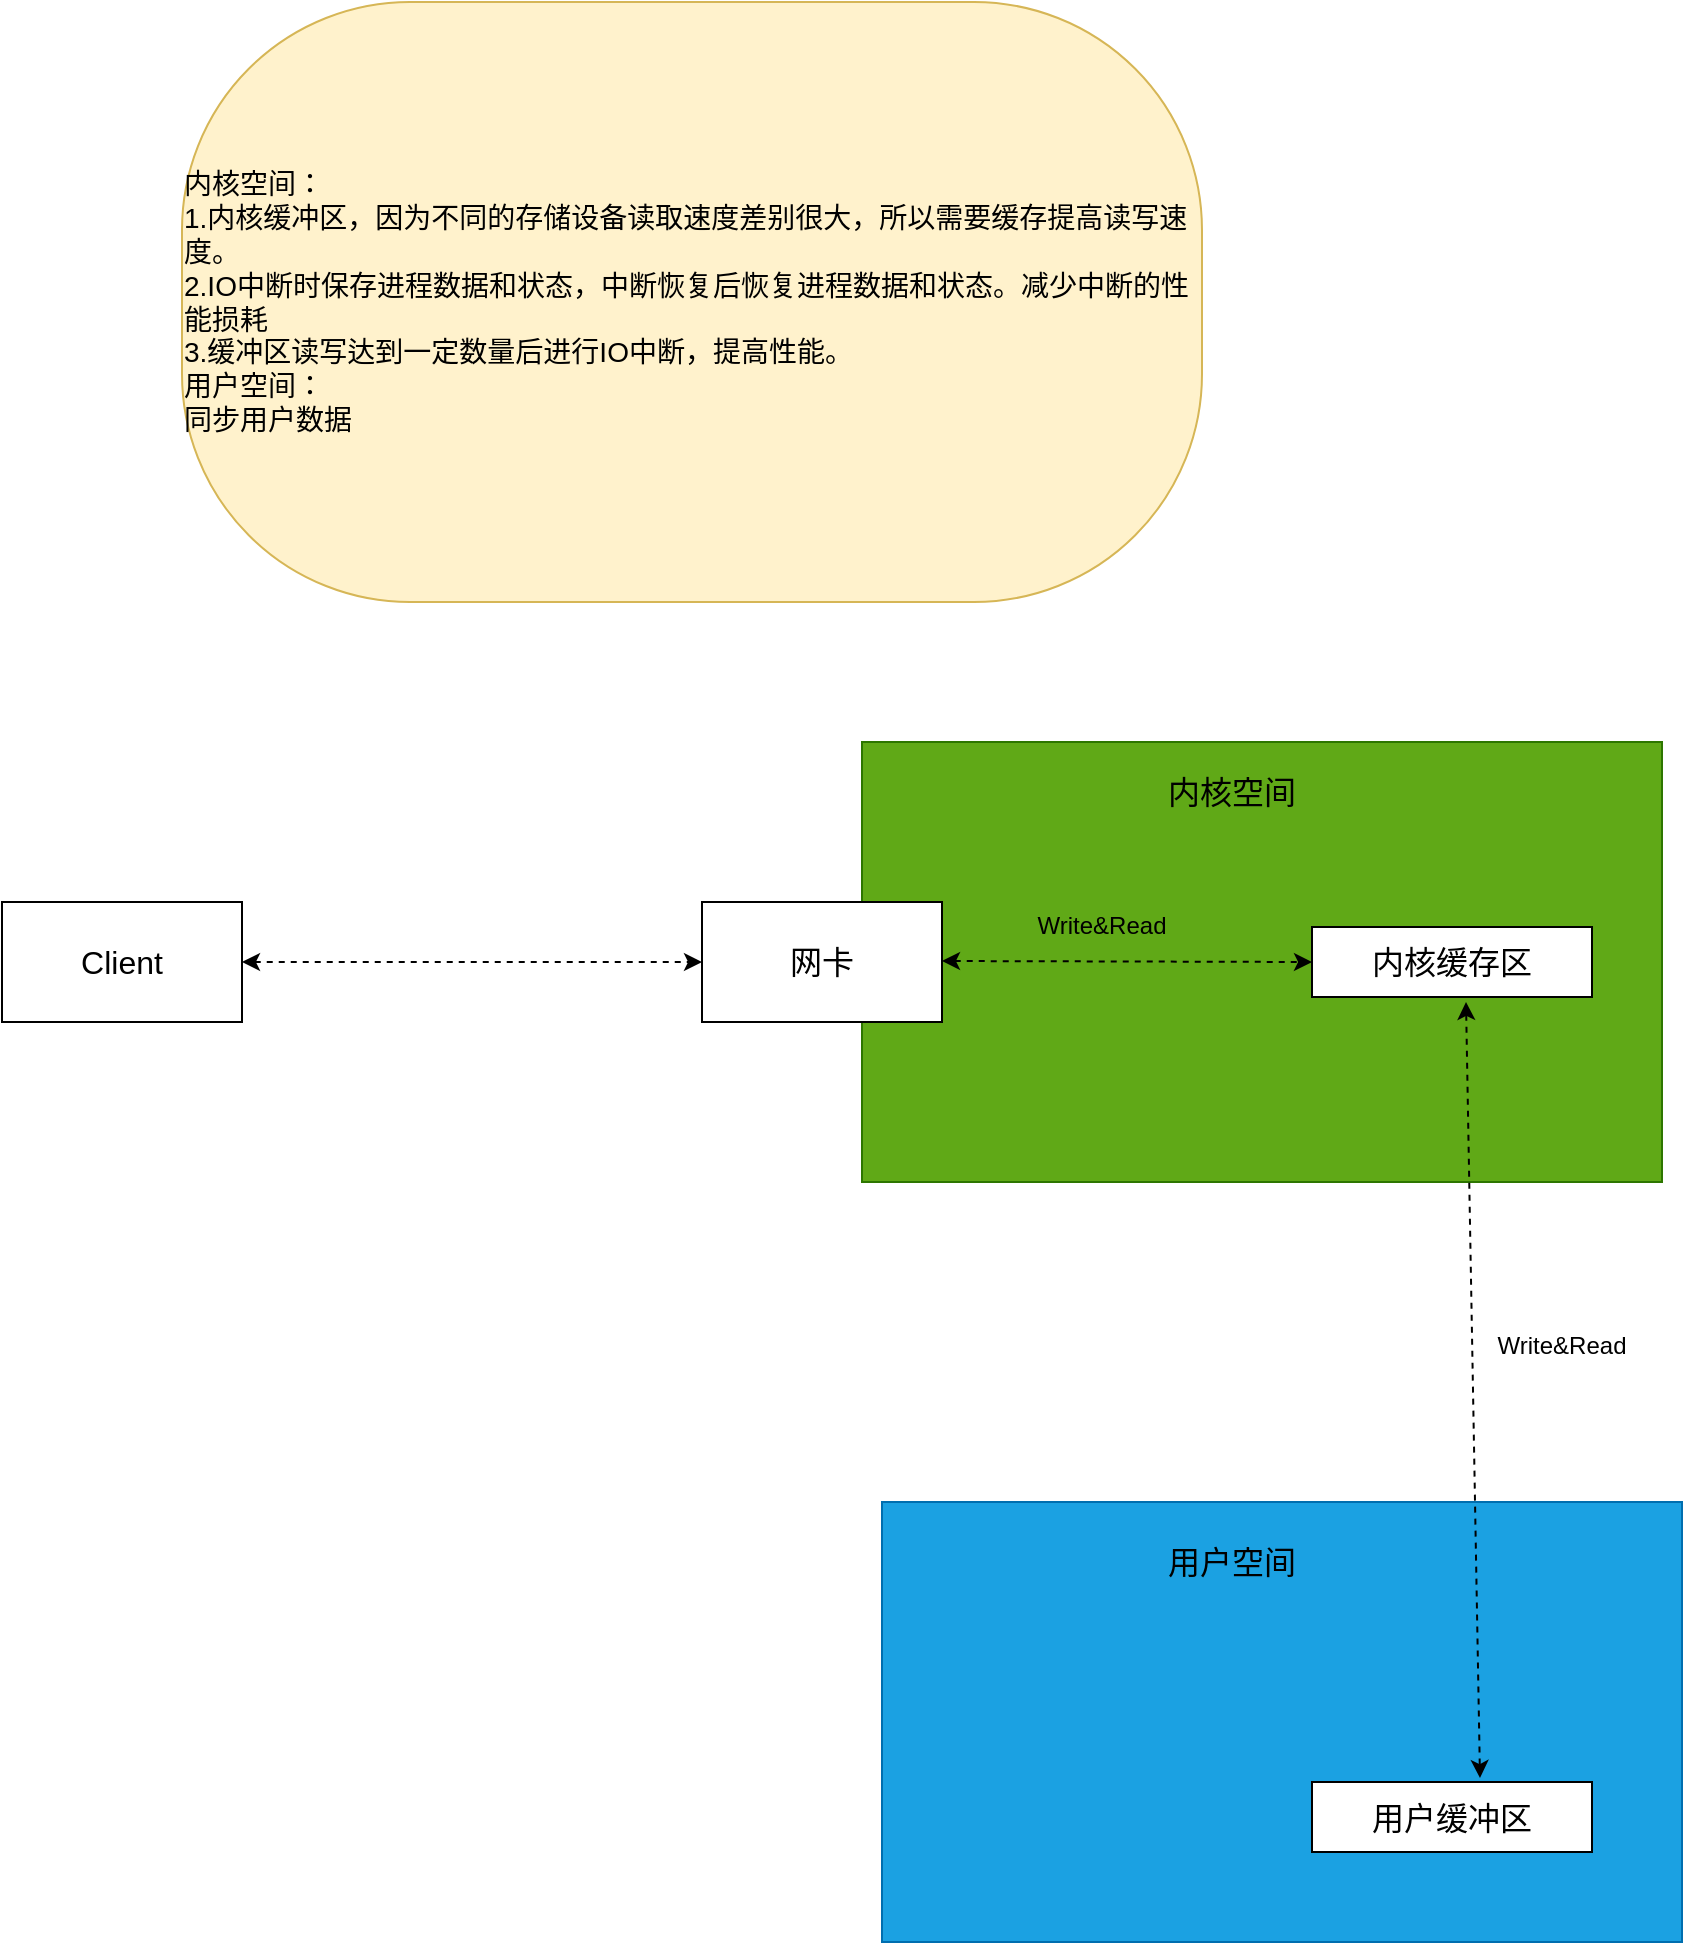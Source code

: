 <mxfile version="15.2.7" type="device"><diagram id="UeatX_slI5rxsH3-NPew" name="第 1 页"><mxGraphModel dx="1913" dy="806" grid="1" gridSize="10" guides="1" tooltips="1" connect="1" arrows="1" fold="1" page="1" pageScale="1" pageWidth="827" pageHeight="1169" math="0" shadow="0"><root><mxCell id="0"/><mxCell id="1" parent="0"/><mxCell id="rFXubl_e4W4urLd3DCA9-2" value="&lt;div style=&quot;text-align: left&quot;&gt;&lt;span style=&quot;font-size: 14px&quot;&gt;内核空间：&lt;/span&gt;&lt;/div&gt;&lt;div style=&quot;text-align: left&quot;&gt;&lt;span style=&quot;font-size: 14px&quot;&gt;1.内核缓冲区，因为不同的存储设备读取速度差别很大，所以需要缓存提高读写速度。&lt;/span&gt;&lt;/div&gt;&lt;div style=&quot;text-align: left&quot;&gt;&lt;span style=&quot;font-size: 14px&quot;&gt;2.IO中断时保存进程数据和状态，中断恢复后恢复进程数据和状态。减少中断的性能损耗&lt;/span&gt;&lt;/div&gt;&lt;div style=&quot;text-align: left&quot;&gt;&lt;span style=&quot;font-size: 14px&quot;&gt;3.缓冲区读写达到一定数量后进行IO中断，提高性能。&lt;/span&gt;&lt;/div&gt;&lt;font style=&quot;font-size: 14px&quot;&gt;&lt;div style=&quot;text-align: left&quot;&gt;&lt;span&gt;用户空间：&lt;/span&gt;&lt;/div&gt;&lt;div style=&quot;text-align: left&quot;&gt;同步用户数据&lt;/div&gt;&lt;/font&gt;" style="rounded=1;whiteSpace=wrap;html=1;arcSize=38;fillColor=#fff2cc;strokeColor=#d6b656;" vertex="1" parent="1"><mxGeometry x="-30" y="30" width="510" height="300" as="geometry"/></mxCell><mxCell id="rFXubl_e4W4urLd3DCA9-3" value="" style="rounded=0;whiteSpace=wrap;html=1;fontSize=16;fillColor=#60a917;strokeColor=#2D7600;fontColor=#ffffff;" vertex="1" parent="1"><mxGeometry x="310" y="400" width="400" height="220" as="geometry"/></mxCell><mxCell id="rFXubl_e4W4urLd3DCA9-4" value="" style="rounded=0;whiteSpace=wrap;html=1;fontSize=16;fillColor=#1ba1e2;strokeColor=#006EAF;fontColor=#ffffff;" vertex="1" parent="1"><mxGeometry x="320" y="780" width="400" height="220" as="geometry"/></mxCell><mxCell id="rFXubl_e4W4urLd3DCA9-5" value="Client" style="rounded=0;whiteSpace=wrap;html=1;fontSize=16;" vertex="1" parent="1"><mxGeometry x="-120" y="480" width="120" height="60" as="geometry"/></mxCell><mxCell id="rFXubl_e4W4urLd3DCA9-6" value="网卡" style="rounded=0;whiteSpace=wrap;html=1;fontSize=16;" vertex="1" parent="1"><mxGeometry x="230" y="480" width="120" height="60" as="geometry"/></mxCell><mxCell id="rFXubl_e4W4urLd3DCA9-8" value="内核空间" style="text;html=1;strokeColor=none;fillColor=none;align=center;verticalAlign=middle;whiteSpace=wrap;rounded=0;fontSize=16;" vertex="1" parent="1"><mxGeometry x="455" y="420" width="80" height="10" as="geometry"/></mxCell><mxCell id="rFXubl_e4W4urLd3DCA9-9" value="内核缓存区" style="rounded=0;whiteSpace=wrap;html=1;fontSize=16;" vertex="1" parent="1"><mxGeometry x="535" y="492.5" width="140" height="35" as="geometry"/></mxCell><mxCell id="rFXubl_e4W4urLd3DCA9-11" value="&lt;font style=&quot;font-size: 12px&quot;&gt;Write&amp;amp;Read&lt;/font&gt;" style="text;html=1;strokeColor=none;fillColor=none;align=center;verticalAlign=middle;whiteSpace=wrap;rounded=0;fontSize=16;" vertex="1" parent="1"><mxGeometry x="410" y="480" width="40" height="20" as="geometry"/></mxCell><mxCell id="rFXubl_e4W4urLd3DCA9-12" value="用户空间" style="text;html=1;strokeColor=none;fillColor=none;align=center;verticalAlign=middle;whiteSpace=wrap;rounded=0;fontSize=16;" vertex="1" parent="1"><mxGeometry x="450" y="800" width="90" height="20" as="geometry"/></mxCell><mxCell id="rFXubl_e4W4urLd3DCA9-13" value="用户缓冲区" style="rounded=0;whiteSpace=wrap;html=1;fontSize=16;" vertex="1" parent="1"><mxGeometry x="535" y="920" width="140" height="35" as="geometry"/></mxCell><mxCell id="rFXubl_e4W4urLd3DCA9-16" value="" style="endArrow=classic;startArrow=classic;html=1;dashed=1;fontSize=16;exitX=1;exitY=0.5;exitDx=0;exitDy=0;entryX=0;entryY=0.5;entryDx=0;entryDy=0;" edge="1" parent="1" source="rFXubl_e4W4urLd3DCA9-5" target="rFXubl_e4W4urLd3DCA9-6"><mxGeometry width="50" height="50" relative="1" as="geometry"><mxPoint x="70" y="515" as="sourcePoint"/><mxPoint x="120" y="465" as="targetPoint"/></mxGeometry></mxCell><mxCell id="rFXubl_e4W4urLd3DCA9-19" value="" style="endArrow=classic;startArrow=classic;html=1;dashed=1;fontSize=16;exitX=1;exitY=0.5;exitDx=0;exitDy=0;entryX=0;entryY=0.5;entryDx=0;entryDy=0;" edge="1" parent="1" target="rFXubl_e4W4urLd3DCA9-9"><mxGeometry width="50" height="50" relative="1" as="geometry"><mxPoint x="350" y="509.5" as="sourcePoint"/><mxPoint x="530" y="510" as="targetPoint"/></mxGeometry></mxCell><mxCell id="rFXubl_e4W4urLd3DCA9-20" value="" style="endArrow=classic;startArrow=classic;html=1;dashed=1;fontSize=16;exitX=0.55;exitY=1.071;exitDx=0;exitDy=0;entryX=0.6;entryY=-0.057;entryDx=0;entryDy=0;exitPerimeter=0;entryPerimeter=0;" edge="1" parent="1" source="rFXubl_e4W4urLd3DCA9-9" target="rFXubl_e4W4urLd3DCA9-13"><mxGeometry width="50" height="50" relative="1" as="geometry"><mxPoint x="510" y="720" as="sourcePoint"/><mxPoint x="740" y="720" as="targetPoint"/></mxGeometry></mxCell><mxCell id="rFXubl_e4W4urLd3DCA9-21" value="&lt;font style=&quot;font-size: 12px&quot;&gt;Write&amp;amp;Read&lt;/font&gt;" style="text;html=1;strokeColor=none;fillColor=none;align=center;verticalAlign=middle;whiteSpace=wrap;rounded=0;fontSize=16;" vertex="1" parent="1"><mxGeometry x="640" y="690" width="40" height="20" as="geometry"/></mxCell></root></mxGraphModel></diagram></mxfile>